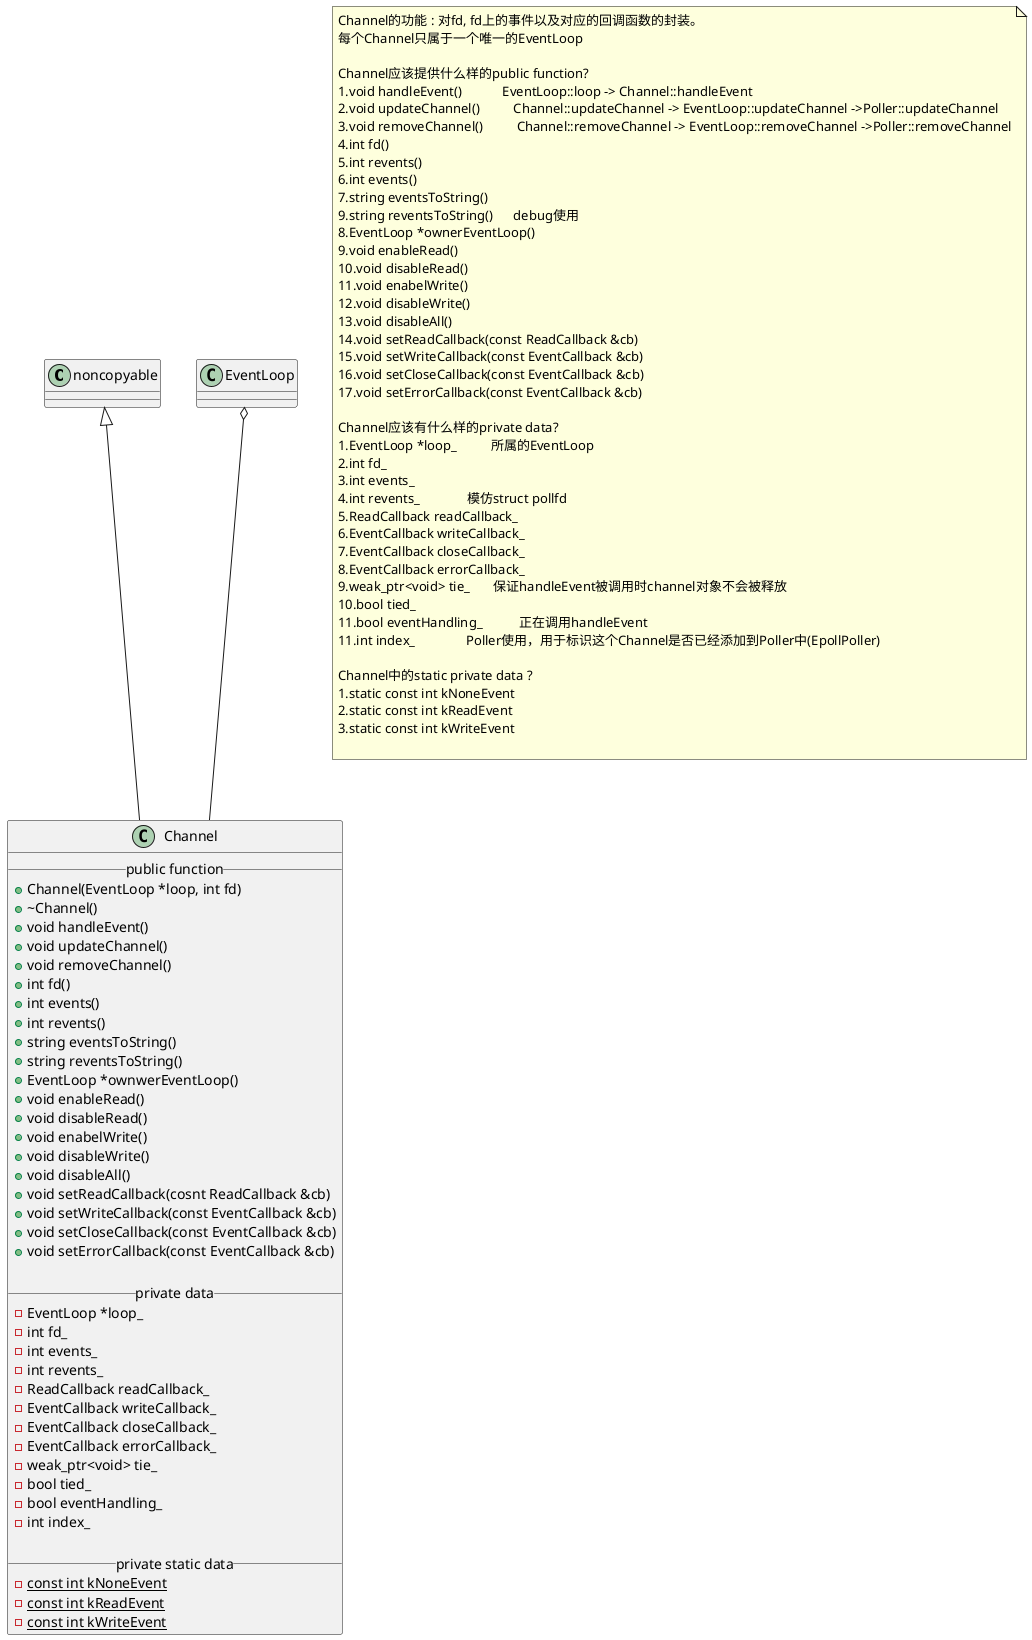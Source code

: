 @startuml  

noncopyable <|-- Channel 
EventLoop o-- Channel 

class Channel 
{
    __public function__
    + Channel(EventLoop *loop, int fd)
    + ~Channel()
    + void handleEvent()
    + void updateChannel()
    + void removeChannel()
    + int fd()
    + int events()
    + int revents()
    + string eventsToString()
    + string reventsToString()
    + EventLoop *ownwerEventLoop()
    + void enableRead()
    + void disableRead()
    + void enabelWrite()
    + void disableWrite()
    + void disableAll()
    + void setReadCallback(cosnt ReadCallback &cb)
    + void setWriteCallback(const EventCallback &cb)
    + void setCloseCallback(const EventCallback &cb)
    + void setErrorCallback(const EventCallback &cb)

    __private data__
    - EventLoop *loop_
    - int fd_
    - int events_ 
    - int revents_
    - ReadCallback readCallback_
    - EventCallback writeCallback_
    - EventCallback closeCallback_
    - EventCallback errorCallback_
    - weak_ptr<void> tie_
    - bool tied_
    - bool eventHandling_
    - int index_ 

    __private static data__
    - {static}const int kNoneEvent
    - {static}const int kReadEvent 
    - {static}const int kWriteEvent
}

note as N1 
Channel的功能 : 对fd, fd上的事件以及对应的回调函数的封装。
每个Channel只属于一个唯一的EventLoop

Channel应该提供什么样的public function?
1.void handleEvent()            EventLoop::loop -> Channel::handleEvent
2.void updateChannel()          Channel::updateChannel -> EventLoop::updateChannel ->Poller::updateChannel
3.void removeChannel()          Channel::removeChannel -> EventLoop::removeChannel ->Poller::removeChannel
4.int fd()
5.int revents()
6.int events()
7.string eventsToString()
9.string reventsToString()      debug使用
8.EventLoop *ownerEventLoop()
9.void enableRead()
10.void disableRead()
11.void enabelWrite()
12.void disableWrite()
13.void disableAll()
14.void setReadCallback(const ReadCallback &cb)
15.void setWriteCallback(const EventCallback &cb)
16.void setCloseCallback(const EventCallback &cb)
17.void setErrorCallback(const EventCallback &cb)

Channel应该有什么样的private data?
1.EventLoop *loop_          所属的EventLoop
2.int fd_
3.int events_
4.int revents_              模仿struct pollfd
5.ReadCallback readCallback_
6.EventCallback writeCallback_
7.EventCallback closeCallback_
8.EventCallback errorCallback_
9.weak_ptr<void> tie_       保证handleEvent被调用时channel对象不会被释放
10.bool tied_
11.bool eventHandling_           正在调用handleEvent
11.int index_               Poller使用，用于标识这个Channel是否已经添加到Poller中(EpollPoller)

Channel中的static private data ?
1.static const int kNoneEvent
2.static const int kReadEvent
3.static const int kWriteEvent

end note 

@enduml 